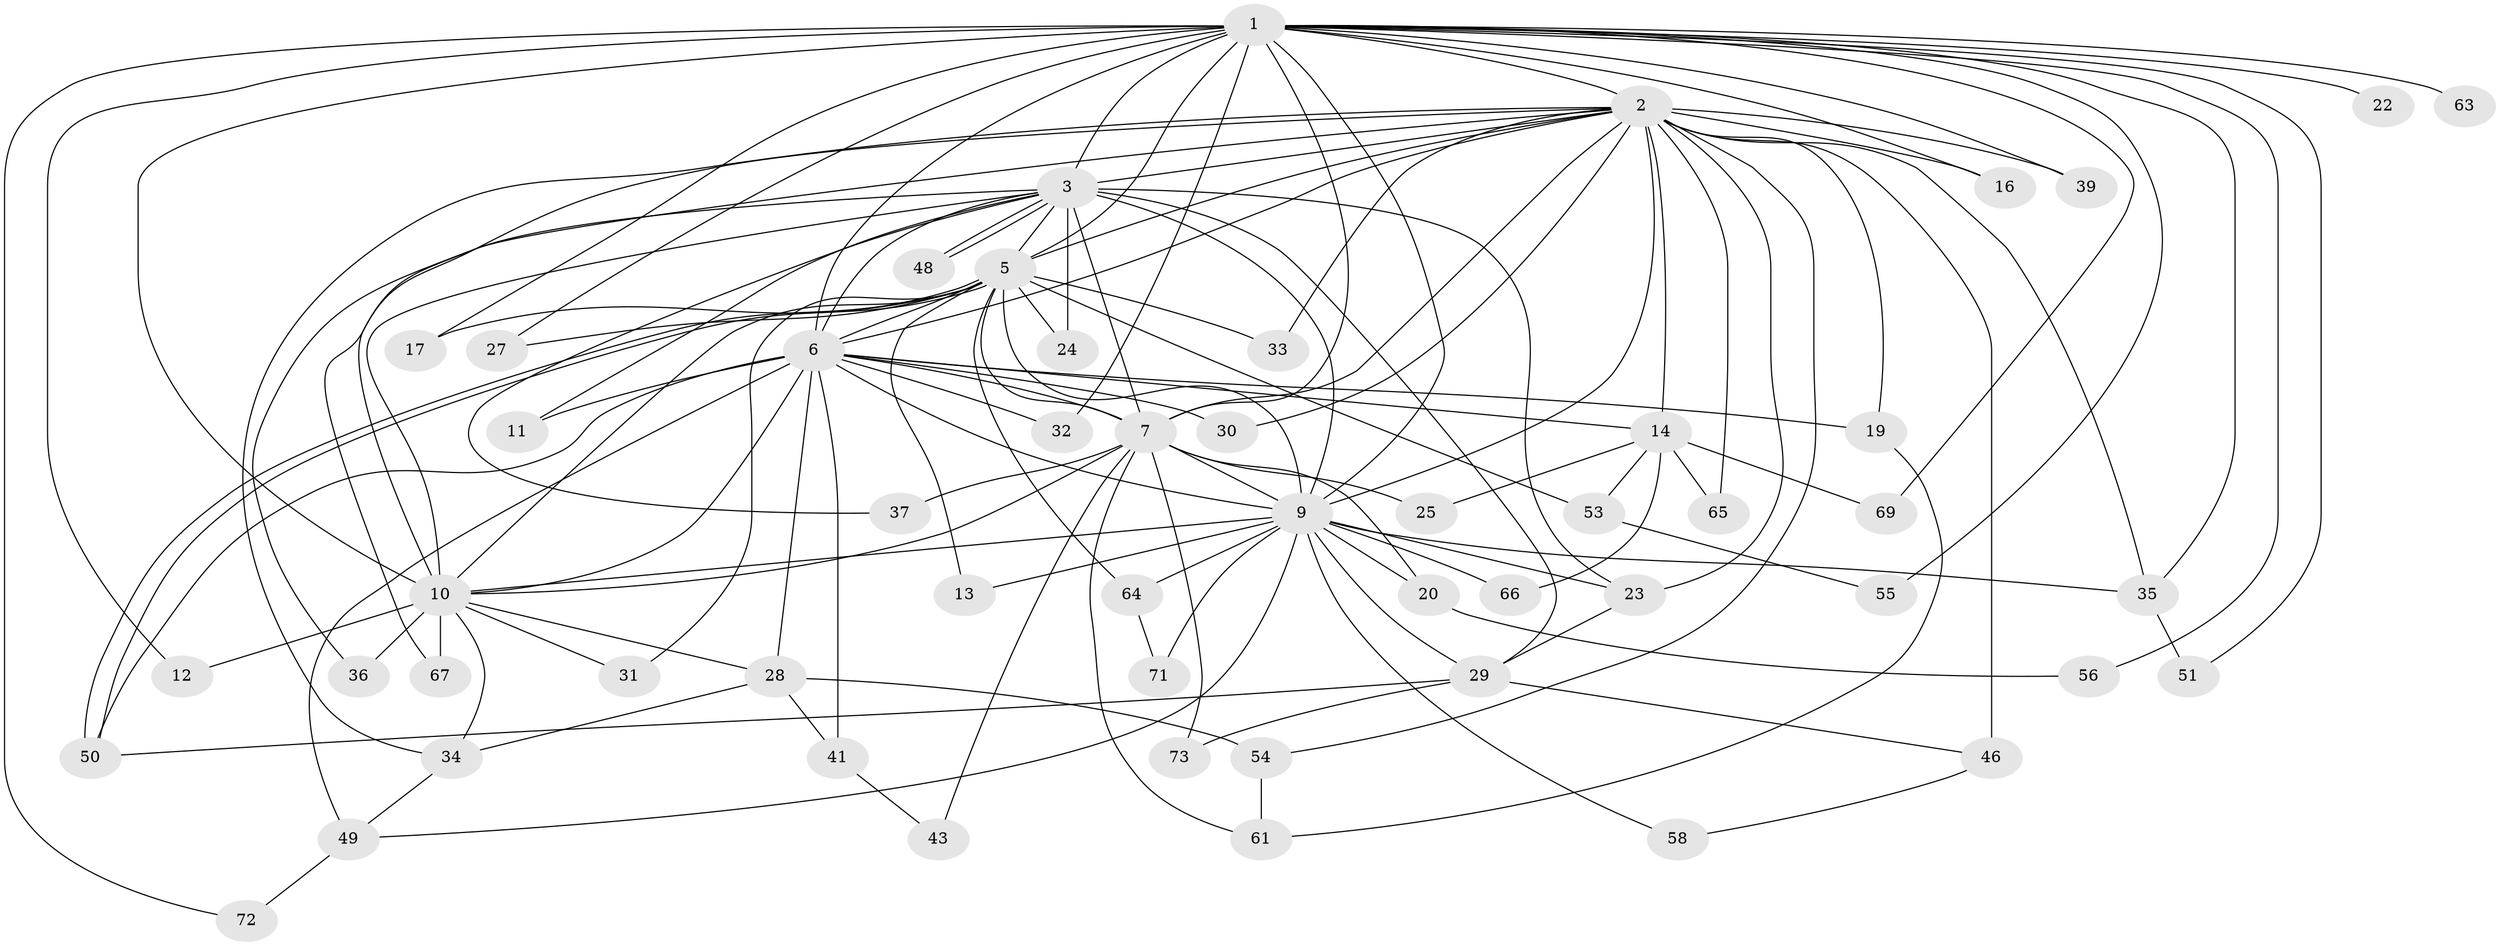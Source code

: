 // Generated by graph-tools (version 1.1) at 2025/23/03/03/25 07:23:39]
// undirected, 54 vertices, 126 edges
graph export_dot {
graph [start="1"]
  node [color=gray90,style=filled];
  1 [super="+4"];
  2 [super="+8"];
  3 [super="+21"];
  5 [super="+45"];
  6 [super="+70"];
  7 [super="+26"];
  9 [super="+44"];
  10 [super="+42"];
  11;
  12;
  13;
  14 [super="+15"];
  16 [super="+18"];
  17;
  19 [super="+74"];
  20;
  22;
  23 [super="+38"];
  24 [super="+59"];
  25;
  27;
  28;
  29 [super="+52"];
  30;
  31;
  32;
  33;
  34 [super="+40"];
  35 [super="+47"];
  36 [super="+57"];
  37;
  39;
  41;
  43;
  46 [super="+60"];
  48;
  49 [super="+68"];
  50 [super="+62"];
  51;
  53;
  54;
  55;
  56;
  58;
  61;
  63;
  64;
  65;
  66;
  67;
  69;
  71;
  72;
  73;
  1 -- 2 [weight=4];
  1 -- 3 [weight=2];
  1 -- 5 [weight=2];
  1 -- 6 [weight=2];
  1 -- 7 [weight=2];
  1 -- 9 [weight=2];
  1 -- 10 [weight=3];
  1 -- 32;
  1 -- 51;
  1 -- 56;
  1 -- 69;
  1 -- 72;
  1 -- 12;
  1 -- 17;
  1 -- 22;
  1 -- 27;
  1 -- 39;
  1 -- 55;
  1 -- 63;
  1 -- 16;
  1 -- 35;
  2 -- 3 [weight=2];
  2 -- 5 [weight=2];
  2 -- 6 [weight=2];
  2 -- 7 [weight=2];
  2 -- 9 [weight=2];
  2 -- 10 [weight=2];
  2 -- 16 [weight=2];
  2 -- 30;
  2 -- 35;
  2 -- 54;
  2 -- 65;
  2 -- 67;
  2 -- 14 [weight=2];
  2 -- 19;
  2 -- 23;
  2 -- 33;
  2 -- 39;
  2 -- 46 [weight=2];
  2 -- 34;
  3 -- 5 [weight=2];
  3 -- 6;
  3 -- 7;
  3 -- 9 [weight=2];
  3 -- 10;
  3 -- 11;
  3 -- 24;
  3 -- 36;
  3 -- 37;
  3 -- 48;
  3 -- 48;
  3 -- 23;
  3 -- 29;
  5 -- 6;
  5 -- 7 [weight=2];
  5 -- 9;
  5 -- 10;
  5 -- 13;
  5 -- 17;
  5 -- 24 [weight=2];
  5 -- 27;
  5 -- 31;
  5 -- 33;
  5 -- 50;
  5 -- 50;
  5 -- 53;
  5 -- 64;
  6 -- 7;
  6 -- 9;
  6 -- 10;
  6 -- 11;
  6 -- 14;
  6 -- 19;
  6 -- 28;
  6 -- 30;
  6 -- 32;
  6 -- 41;
  6 -- 49;
  6 -- 50;
  7 -- 9 [weight=2];
  7 -- 10;
  7 -- 20;
  7 -- 25;
  7 -- 37;
  7 -- 43;
  7 -- 73;
  7 -- 61;
  9 -- 10;
  9 -- 13;
  9 -- 20;
  9 -- 29;
  9 -- 35;
  9 -- 58;
  9 -- 64;
  9 -- 66;
  9 -- 71;
  9 -- 49;
  9 -- 23;
  10 -- 12;
  10 -- 28;
  10 -- 31;
  10 -- 34;
  10 -- 36 [weight=2];
  10 -- 67;
  14 -- 25;
  14 -- 65;
  14 -- 69;
  14 -- 53;
  14 -- 66;
  19 -- 61;
  20 -- 56;
  23 -- 29;
  28 -- 34;
  28 -- 41;
  28 -- 54;
  29 -- 46;
  29 -- 73;
  29 -- 50;
  34 -- 49;
  35 -- 51;
  41 -- 43;
  46 -- 58;
  49 -- 72;
  53 -- 55;
  54 -- 61;
  64 -- 71;
}

